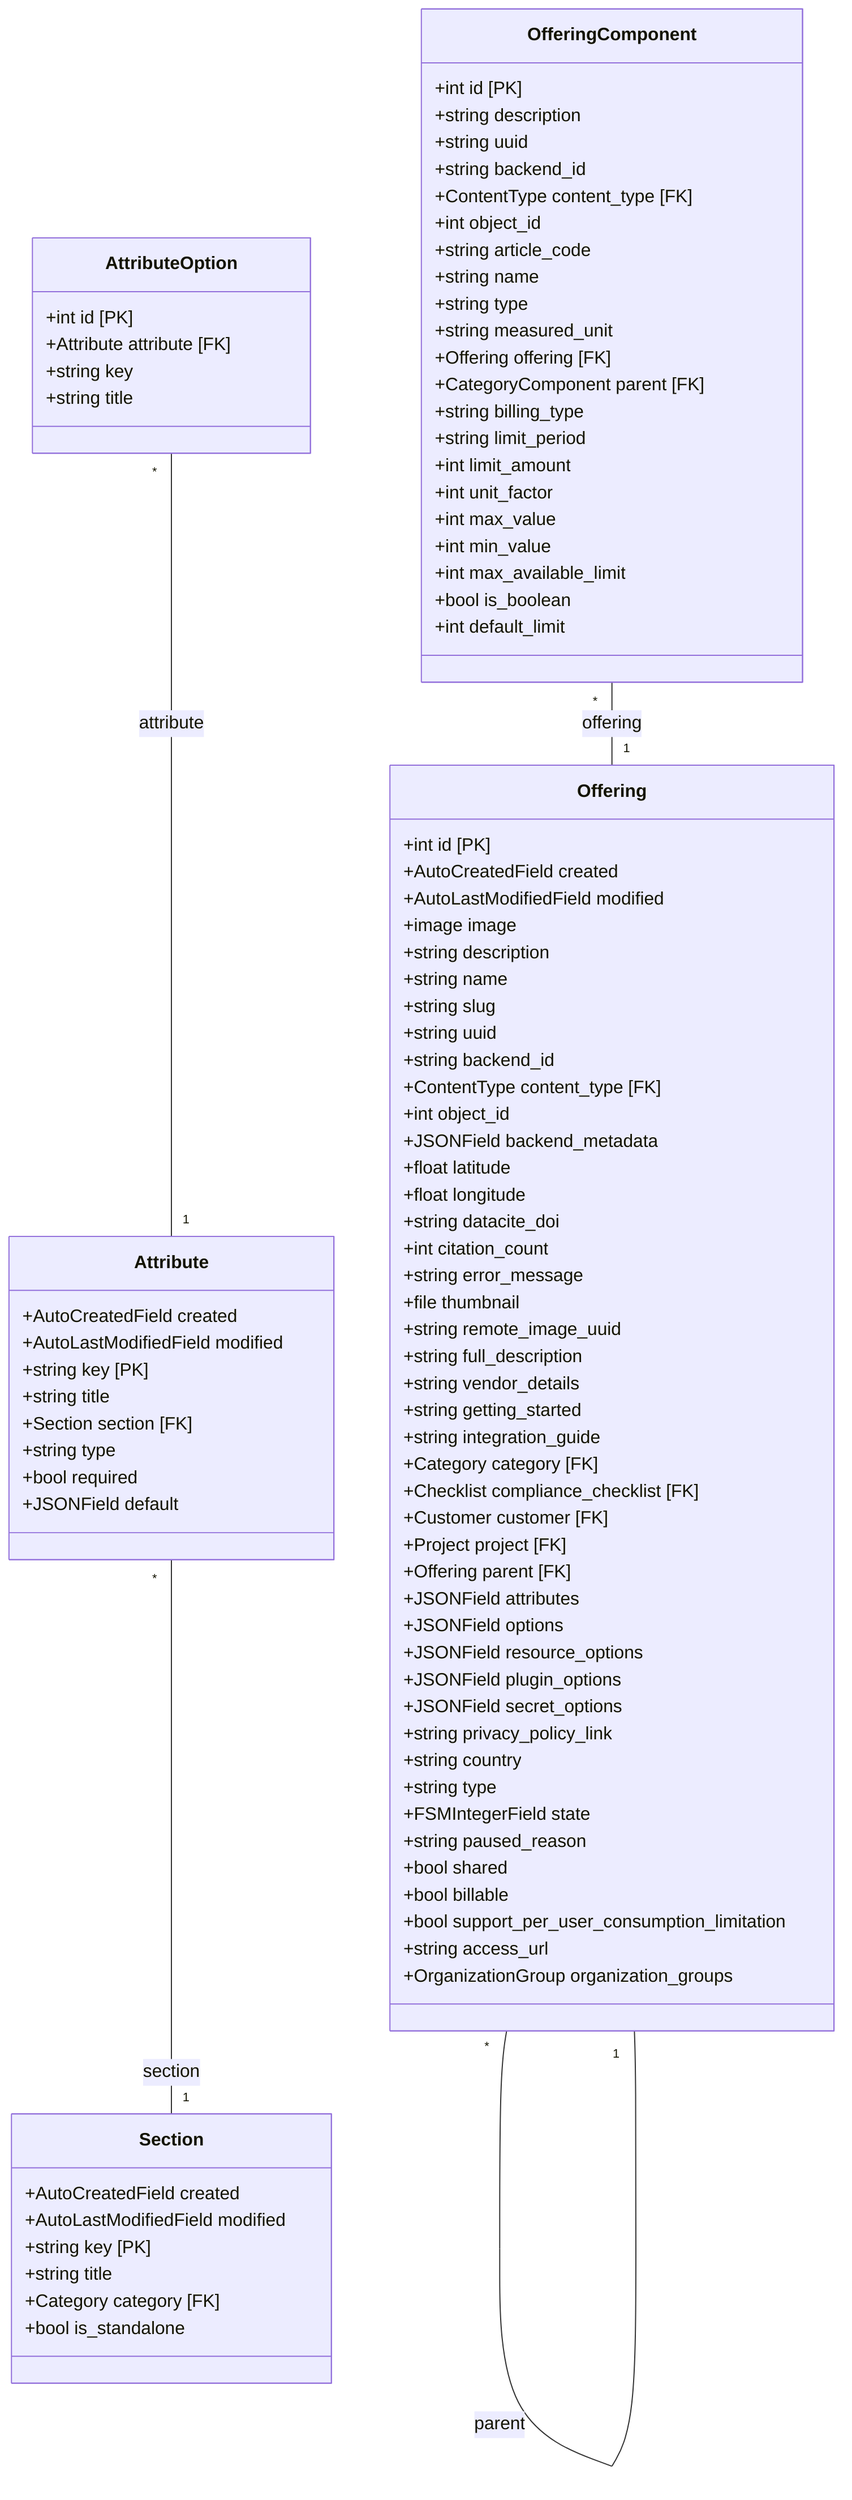 classDiagram
    direction TB
    class Section {
        +AutoCreatedField created
        +AutoLastModifiedField modified
        +string key [PK]
        +string title
        +Category category [FK]
        +bool is_standalone
    }
    class Attribute {
        +AutoCreatedField created
        +AutoLastModifiedField modified
        +string key [PK]
        +string title
        +Section section [FK]
        +string type
        +bool required
        +JSONField default
    }
    class AttributeOption {
        +int id [PK]
        +Attribute attribute [FK]
        +string key
        +string title
    }
    class Offering {
        +int id [PK]
        +AutoCreatedField created
        +AutoLastModifiedField modified
        +image image
        +string description
        +string name
        +string slug
        +string uuid
        +string backend_id
        +ContentType content_type [FK]
        +int object_id
        +JSONField backend_metadata
        +float latitude
        +float longitude
        +string datacite_doi
        +int citation_count
        +string error_message
        +file thumbnail
        +string remote_image_uuid
        +string full_description
        +string vendor_details
        +string getting_started
        +string integration_guide
        +Category category [FK]
        +Checklist compliance_checklist [FK]
        +Customer customer [FK]
        +Project project [FK]
        +Offering parent [FK]
        +JSONField attributes
        +JSONField options
        +JSONField resource_options
        +JSONField plugin_options
        +JSONField secret_options
        +string privacy_policy_link
        +string country
        +string type
        +FSMIntegerField state
        +string paused_reason
        +bool shared
        +bool billable
        +bool support_per_user_consumption_limitation
        +string access_url
        +OrganizationGroup organization_groups
    }
    class OfferingComponent {
        +int id [PK]
        +string description
        +string uuid
        +string backend_id
        +ContentType content_type [FK]
        +int object_id
        +string article_code
        +string name
        +string type
        +string measured_unit
        +Offering offering [FK]
        +CategoryComponent parent [FK]
        +string billing_type
        +string limit_period
        +int limit_amount
        +int unit_factor
        +int max_value
        +int min_value
        +int max_available_limit
        +bool is_boolean
        +int default_limit
    }
    Attribute "*" -- "1" Section : section
    AttributeOption "*" -- "1" Attribute : attribute
    Offering "*" -- "1" Offering : parent
    OfferingComponent "*" -- "1" Offering : offering